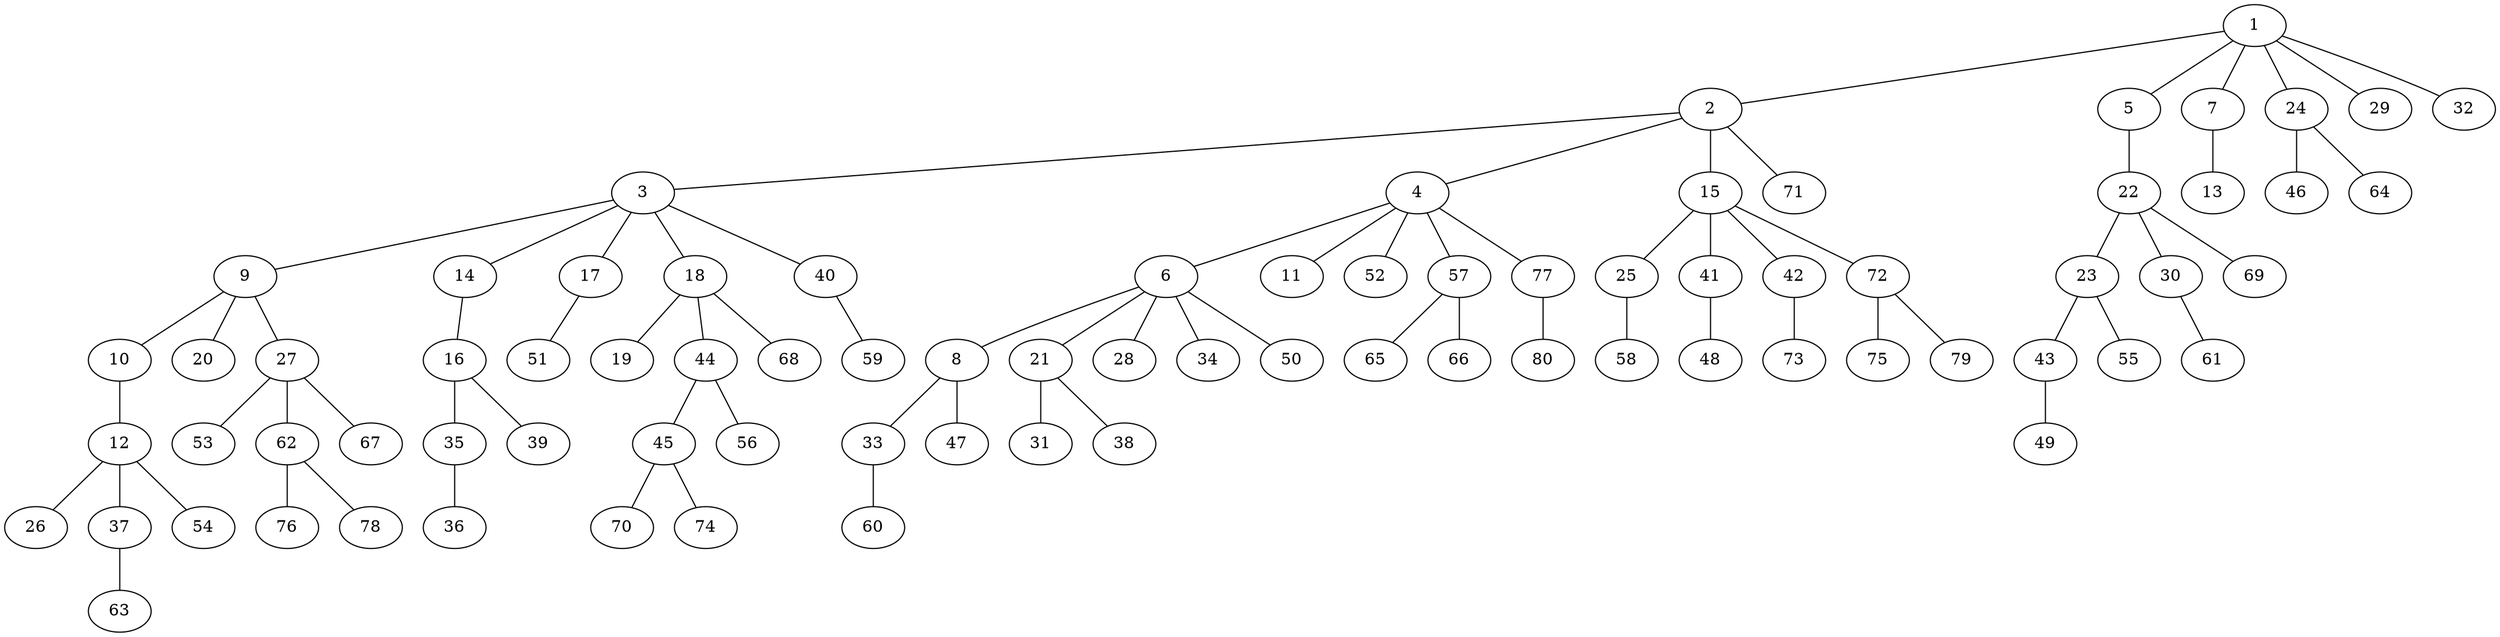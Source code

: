 graph graphname {1--2
1--5
1--7
1--24
1--29
1--32
2--3
2--4
2--15
2--71
3--9
3--14
3--17
3--18
3--40
4--6
4--11
4--52
4--57
4--77
5--22
6--8
6--21
6--28
6--34
6--50
7--13
8--33
8--47
9--10
9--20
9--27
10--12
12--26
12--37
12--54
14--16
15--25
15--41
15--42
15--72
16--35
16--39
17--51
18--19
18--44
18--68
21--31
21--38
22--23
22--30
22--69
23--43
23--55
24--46
24--64
25--58
27--53
27--62
27--67
30--61
33--60
35--36
37--63
40--59
41--48
42--73
43--49
44--45
44--56
45--70
45--74
57--65
57--66
62--76
62--78
72--75
72--79
77--80
}